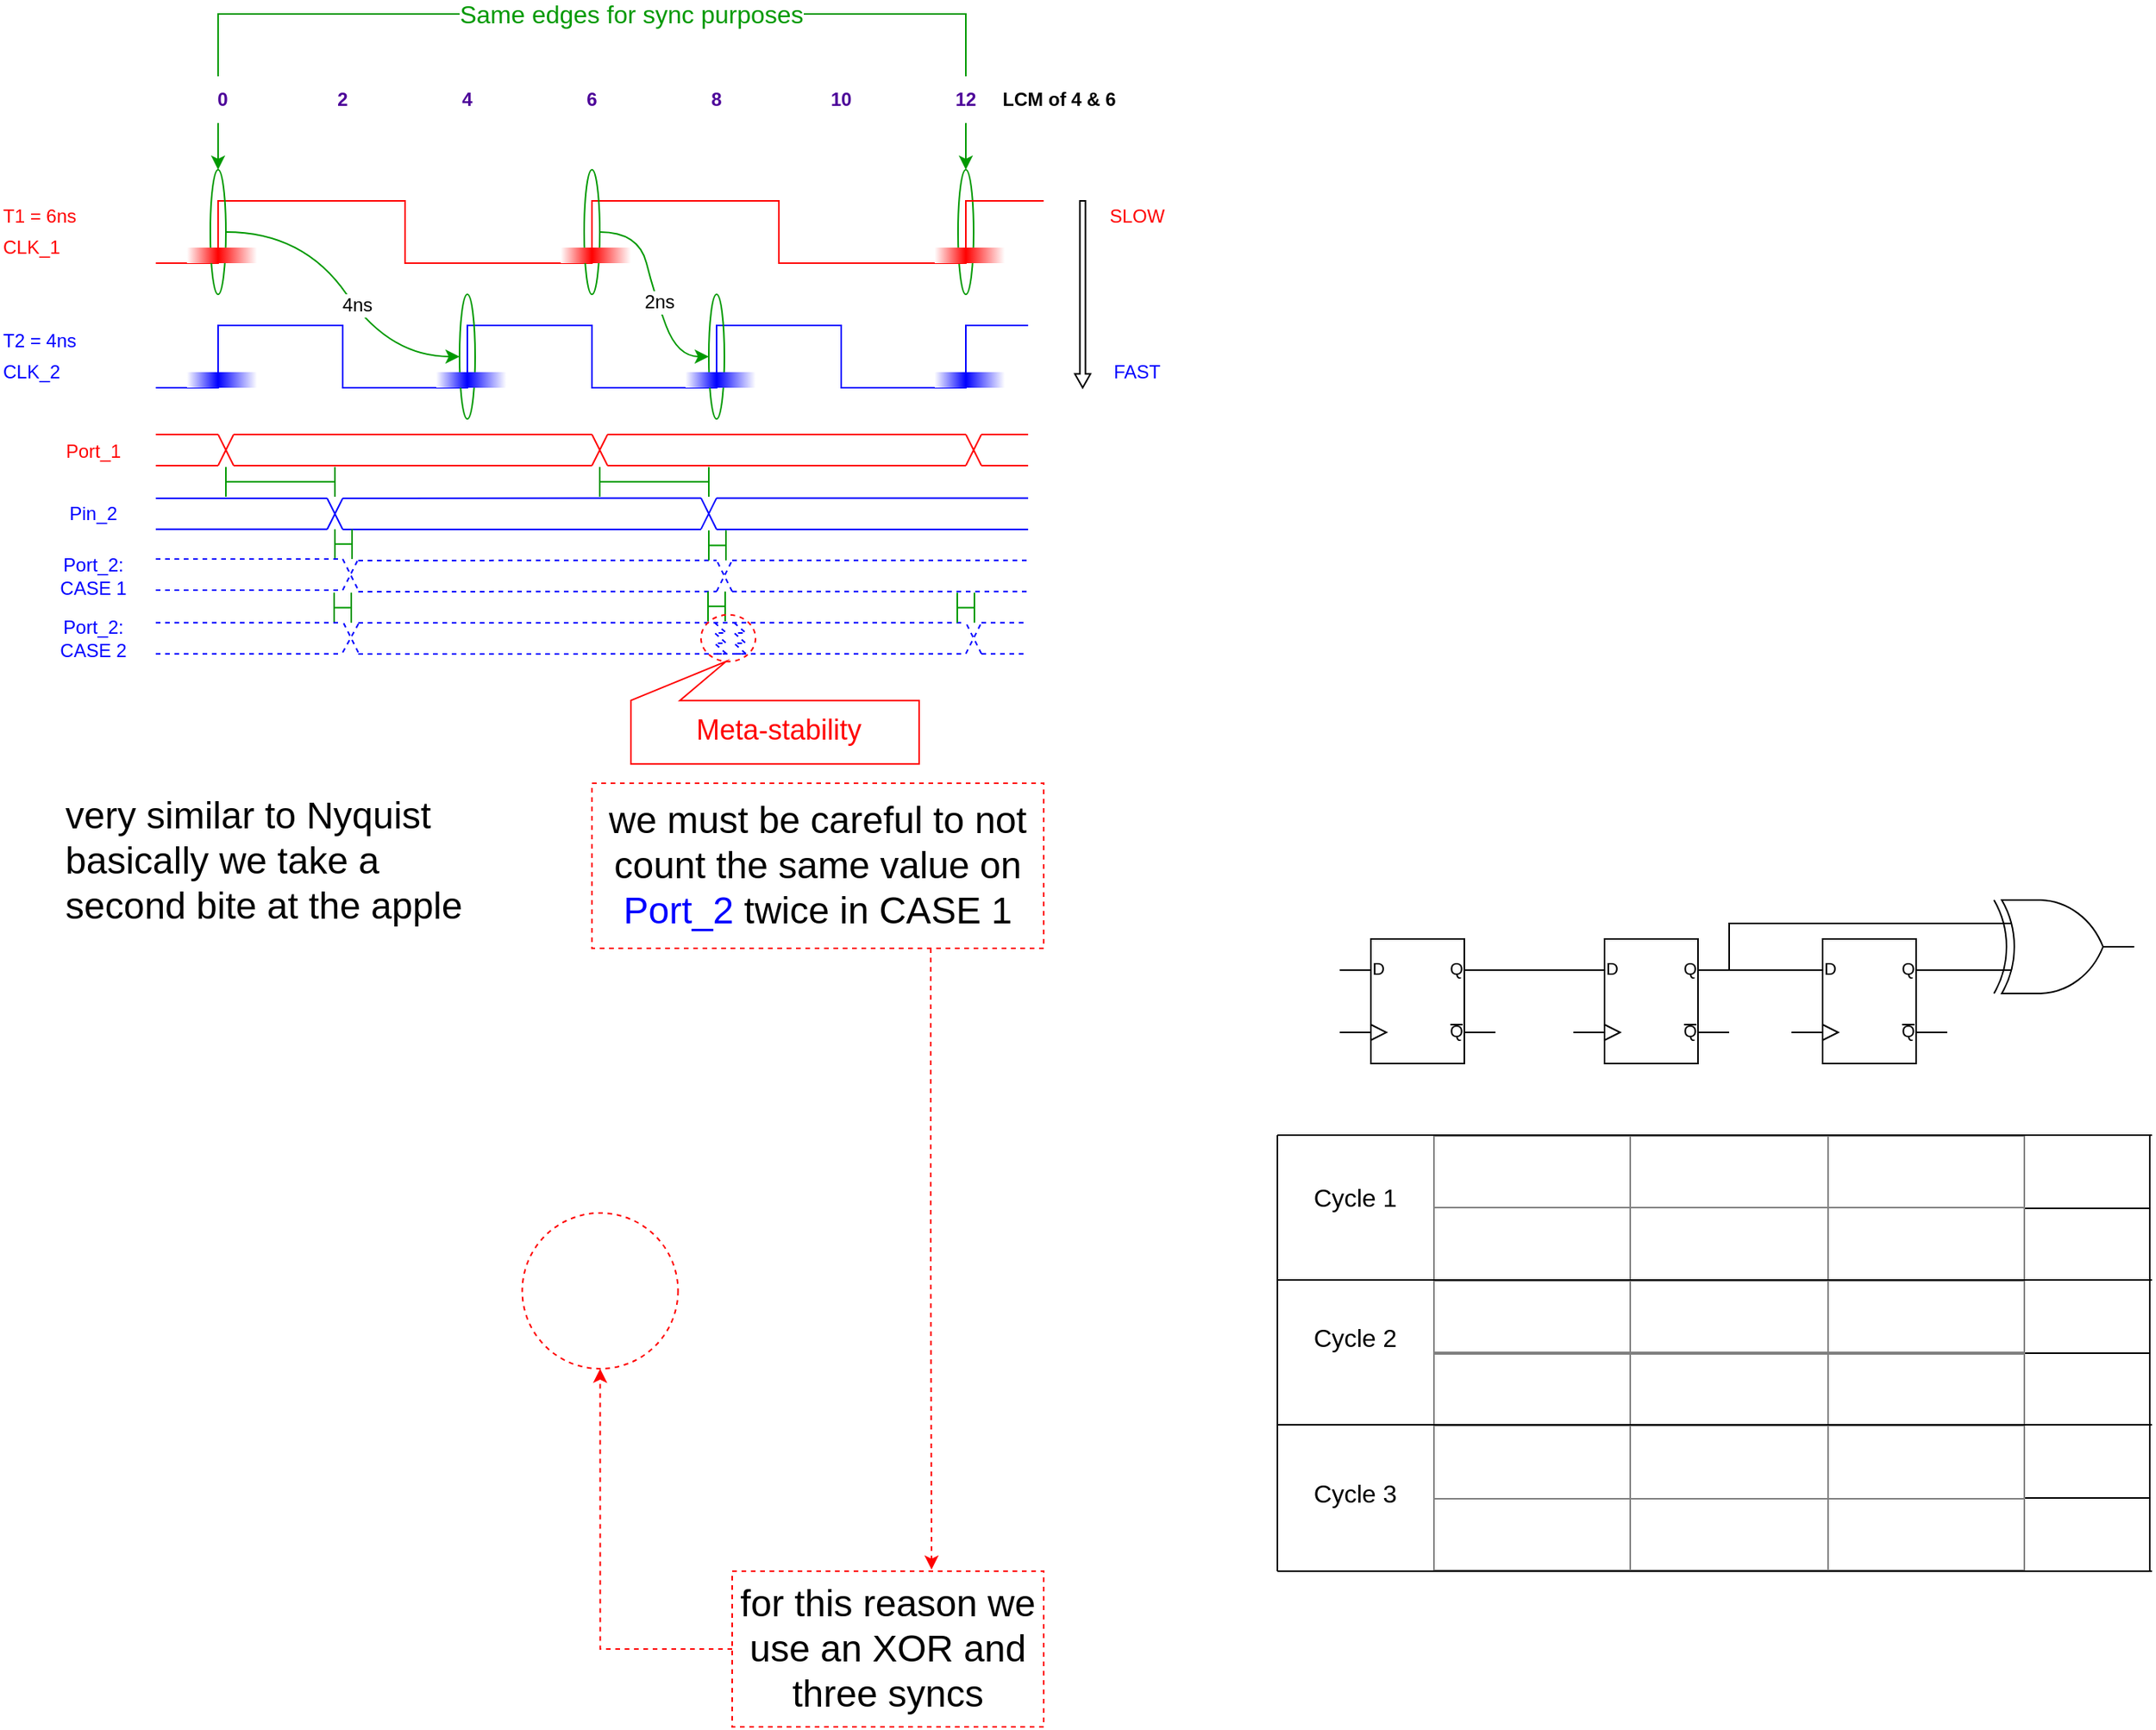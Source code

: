 <mxfile version="12.4.3" type="device" pages="1"><diagram id="wzlhL6idwn0cFAMpArHb" name="Page-1"><mxGraphModel dx="1422" dy="805" grid="1" gridSize="10" guides="1" tooltips="1" connect="1" arrows="1" fold="1" page="1" pageScale="1" pageWidth="827" pageHeight="1169" math="0" shadow="0"><root><mxCell id="0"/><mxCell id="1" parent="0"/><mxCell id="8TgRlF7EXBW_JiAXVgrP-177" value="" style="endArrow=classic;startArrow=classic;html=1;strokeColor=#009900;fontSize=30;fontColor=#000000;rounded=0;exitX=0.5;exitY=0;exitDx=0;exitDy=0;entryX=0.5;entryY=0;entryDx=0;entryDy=0;" parent="1" source="8TgRlF7EXBW_JiAXVgrP-41" target="8TgRlF7EXBW_JiAXVgrP-152" edge="1"><mxGeometry width="50" height="50" relative="1" as="geometry"><mxPoint x="160" y="100" as="sourcePoint"/><mxPoint x="400" y="100" as="targetPoint"/><Array as="points"><mxPoint x="160" y="40"/><mxPoint x="640" y="40"/></Array></mxGeometry></mxCell><mxCell id="x2ySBTDfcRYyYDoX3m1m-8" value="Same edges for sync purposes" style="text;html=1;align=center;verticalAlign=middle;resizable=0;points=[];;labelBackgroundColor=#ffffff;fontSize=16;fontColor=#009900;" vertex="1" connectable="0" parent="8TgRlF7EXBW_JiAXVgrP-177"><mxGeometry x="0.074" relative="1" as="geometry"><mxPoint as="offset"/></mxGeometry></mxCell><mxCell id="8TgRlF7EXBW_JiAXVgrP-152" value="" style="ellipse;whiteSpace=wrap;html=1;rounded=0;glass=0;strokeColor=#009900;strokeWidth=1;fillColor=none;fontColor=#000000;" parent="1" vertex="1"><mxGeometry x="635" y="140" width="10" height="80" as="geometry"/></mxCell><mxCell id="8TgRlF7EXBW_JiAXVgrP-21" value="0" style="text;html=1;strokeColor=none;fillColor=#ffffff;align=center;verticalAlign=middle;whiteSpace=wrap;rounded=0;fontColor=#4C0099;fontStyle=1" parent="1" vertex="1"><mxGeometry x="147.5" y="80" width="30" height="30" as="geometry"/></mxCell><mxCell id="8TgRlF7EXBW_JiAXVgrP-23" value="2" style="text;html=1;strokeColor=none;fillColor=#ffffff;align=center;verticalAlign=middle;whiteSpace=wrap;rounded=0;fontColor=#4C0099;fontStyle=1" parent="1" vertex="1"><mxGeometry x="225" y="80" width="30" height="30" as="geometry"/></mxCell><mxCell id="8TgRlF7EXBW_JiAXVgrP-24" value="4" style="text;html=1;strokeColor=none;fillColor=#ffffff;align=center;verticalAlign=middle;whiteSpace=wrap;rounded=0;fontColor=#4C0099;fontStyle=1" parent="1" vertex="1"><mxGeometry x="305" y="80" width="30" height="30" as="geometry"/></mxCell><mxCell id="8TgRlF7EXBW_JiAXVgrP-26" value="12" style="text;html=1;strokeColor=none;fillColor=#ffffff;align=center;verticalAlign=middle;whiteSpace=wrap;rounded=0;fontColor=#4C0099;fontStyle=1" parent="1" vertex="1"><mxGeometry x="625" y="80" width="30" height="30" as="geometry"/></mxCell><mxCell id="8TgRlF7EXBW_JiAXVgrP-27" value="6" style="text;html=1;strokeColor=none;fillColor=#ffffff;align=center;verticalAlign=middle;whiteSpace=wrap;rounded=0;fontColor=#4C0099;fontStyle=1" parent="1" vertex="1"><mxGeometry x="385" y="80" width="30" height="30" as="geometry"/></mxCell><mxCell id="8TgRlF7EXBW_JiAXVgrP-28" value="8" style="text;html=1;strokeColor=none;fillColor=#ffffff;align=center;verticalAlign=middle;whiteSpace=wrap;rounded=0;fontColor=#4C0099;fontStyle=1" parent="1" vertex="1"><mxGeometry x="465" y="80" width="30" height="30" as="geometry"/></mxCell><mxCell id="8TgRlF7EXBW_JiAXVgrP-29" value="10" style="text;html=1;strokeColor=none;fillColor=#ffffff;align=center;verticalAlign=middle;whiteSpace=wrap;rounded=0;fontColor=#4C0099;fontStyle=1" parent="1" vertex="1"><mxGeometry x="545" y="80" width="30" height="30" as="geometry"/></mxCell><mxCell id="8TgRlF7EXBW_JiAXVgrP-30" value="" style="shape=singleArrow;direction=south;whiteSpace=wrap;html=1;arrowWidth=0.357;arrowSize=0.074;" parent="1" vertex="1"><mxGeometry x="710" y="160" width="10" height="120" as="geometry"/></mxCell><mxCell id="8TgRlF7EXBW_JiAXVgrP-31" value="SLOW" style="text;html=1;strokeColor=none;fillColor=none;align=center;verticalAlign=middle;whiteSpace=wrap;rounded=0;fontColor=#FF0000;" parent="1" vertex="1"><mxGeometry x="730" y="160" width="40" height="20" as="geometry"/></mxCell><mxCell id="8TgRlF7EXBW_JiAXVgrP-32" value="FAST" style="text;html=1;strokeColor=none;fillColor=none;align=center;verticalAlign=middle;whiteSpace=wrap;rounded=0;fontColor=#0000FF;" parent="1" vertex="1"><mxGeometry x="730" y="260" width="40" height="20" as="geometry"/></mxCell><mxCell id="8TgRlF7EXBW_JiAXVgrP-16" value="" style="pointerEvents=1;verticalLabelPosition=bottom;shadow=0;dashed=0;align=center;html=1;verticalAlign=top;shape=mxgraph.electrical.waveforms.step_1;strokeColor=#FF0000;" parent="1" vertex="1"><mxGeometry x="590" y="160" width="100" height="40" as="geometry"/></mxCell><mxCell id="8TgRlF7EXBW_JiAXVgrP-11" value="" style="pointerEvents=1;verticalLabelPosition=bottom;shadow=0;dashed=0;align=center;html=1;verticalAlign=top;shape=mxgraph.electrical.waveforms.step_2;strokeColor=#FF0000;" parent="1" vertex="1"><mxGeometry x="220" y="160" width="120" height="40" as="geometry"/></mxCell><mxCell id="8TgRlF7EXBW_JiAXVgrP-17" value="" style="pointerEvents=1;verticalLabelPosition=bottom;shadow=0;dashed=0;align=center;html=1;verticalAlign=top;shape=mxgraph.electrical.waveforms.step_1;strokeColor=#FF0000;" parent="1" vertex="1"><mxGeometry x="120" y="160" width="80" height="40" as="geometry"/></mxCell><mxCell id="8TgRlF7EXBW_JiAXVgrP-18" value="" style="endArrow=none;html=1;strokeWidth=1;strokeColor=#FF0000;" parent="1" edge="1"><mxGeometry width="100" relative="1" as="geometry"><mxPoint x="200" y="160" as="sourcePoint"/><mxPoint x="220" y="160" as="targetPoint"/></mxGeometry></mxCell><mxCell id="8TgRlF7EXBW_JiAXVgrP-14" value="" style="pointerEvents=1;verticalLabelPosition=bottom;shadow=0;dashed=0;align=center;html=1;verticalAlign=top;shape=mxgraph.electrical.waveforms.step_1;strokeColor=#FF0000;" parent="1" vertex="1"><mxGeometry x="340" y="160" width="120" height="40" as="geometry"/></mxCell><mxCell id="8TgRlF7EXBW_JiAXVgrP-15" value="" style="pointerEvents=1;verticalLabelPosition=bottom;shadow=0;dashed=0;align=center;html=1;verticalAlign=top;shape=mxgraph.electrical.waveforms.step_2;strokeColor=#FF0000;" parent="1" vertex="1"><mxGeometry x="460" y="160" width="120" height="40" as="geometry"/></mxCell><mxCell id="8TgRlF7EXBW_JiAXVgrP-20" value="" style="endArrow=none;html=1;strokeWidth=1;strokeColor=#FF0000;" parent="1" edge="1"><mxGeometry width="100" relative="1" as="geometry"><mxPoint x="580" y="200" as="sourcePoint"/><mxPoint x="600" y="200" as="targetPoint"/></mxGeometry></mxCell><mxCell id="8TgRlF7EXBW_JiAXVgrP-2" value="" style="pointerEvents=1;verticalLabelPosition=bottom;shadow=0;dashed=0;align=center;html=1;verticalAlign=top;shape=mxgraph.electrical.waveforms.step_1;strokeColor=#0000FF;" parent="1" vertex="1"><mxGeometry x="120" y="240" width="80" height="40" as="geometry"/></mxCell><mxCell id="8TgRlF7EXBW_JiAXVgrP-3" value="" style="pointerEvents=1;verticalLabelPosition=bottom;shadow=0;dashed=0;align=center;html=1;verticalAlign=top;shape=mxgraph.electrical.waveforms.step_2;strokeColor=#0000FF;" parent="1" vertex="1"><mxGeometry x="200" y="240" width="80" height="40" as="geometry"/></mxCell><mxCell id="8TgRlF7EXBW_JiAXVgrP-4" value="" style="pointerEvents=1;verticalLabelPosition=bottom;shadow=0;dashed=0;align=center;html=1;verticalAlign=top;shape=mxgraph.electrical.waveforms.step_1;strokeColor=#0000FF;" parent="1" vertex="1"><mxGeometry x="280" y="240" width="80" height="40" as="geometry"/></mxCell><mxCell id="8TgRlF7EXBW_JiAXVgrP-5" value="" style="pointerEvents=1;verticalLabelPosition=bottom;shadow=0;dashed=0;align=center;html=1;verticalAlign=top;shape=mxgraph.electrical.waveforms.step_2;strokeColor=#0000FF;" parent="1" vertex="1"><mxGeometry x="360" y="240" width="80" height="40" as="geometry"/></mxCell><mxCell id="8TgRlF7EXBW_JiAXVgrP-6" value="" style="pointerEvents=1;verticalLabelPosition=bottom;shadow=0;dashed=0;align=center;html=1;verticalAlign=top;shape=mxgraph.electrical.waveforms.step_1;strokeColor=#0000FF;" parent="1" vertex="1"><mxGeometry x="440" y="240" width="80" height="40" as="geometry"/></mxCell><mxCell id="8TgRlF7EXBW_JiAXVgrP-7" value="" style="pointerEvents=1;verticalLabelPosition=bottom;shadow=0;dashed=0;align=center;html=1;verticalAlign=top;shape=mxgraph.electrical.waveforms.step_2;strokeColor=#0000FF;" parent="1" vertex="1"><mxGeometry x="520" y="240" width="80" height="40" as="geometry"/></mxCell><mxCell id="8TgRlF7EXBW_JiAXVgrP-8" value="" style="pointerEvents=1;verticalLabelPosition=bottom;shadow=0;dashed=0;align=center;html=1;verticalAlign=top;shape=mxgraph.electrical.waveforms.step_1;strokeColor=#0000FF;" parent="1" vertex="1"><mxGeometry x="600" y="240" width="80" height="40" as="geometry"/></mxCell><mxCell id="8TgRlF7EXBW_JiAXVgrP-38" value="LCM of 4 &amp;amp; 6" style="text;html=1;strokeColor=none;fillColor=#ffffff;align=center;verticalAlign=middle;whiteSpace=wrap;rounded=0;glass=0;fontColor=#000000;fontStyle=1" parent="1" vertex="1"><mxGeometry x="655" y="85" width="90" height="20" as="geometry"/></mxCell><mxCell id="8TgRlF7EXBW_JiAXVgrP-39" value="T1 = 6ns" style="text;html=1;strokeColor=none;fillColor=none;align=left;verticalAlign=middle;whiteSpace=wrap;rounded=0;glass=0;fontColor=#FF0000;" parent="1" vertex="1"><mxGeometry x="20" y="160" width="70" height="20" as="geometry"/></mxCell><mxCell id="8TgRlF7EXBW_JiAXVgrP-40" value="T2 = 4ns" style="text;html=1;strokeColor=none;fillColor=none;align=left;verticalAlign=middle;whiteSpace=wrap;rounded=0;glass=0;fontColor=#0000FF;" parent="1" vertex="1"><mxGeometry x="20" y="240" width="70" height="20" as="geometry"/></mxCell><mxCell id="8TgRlF7EXBW_JiAXVgrP-41" value="" style="ellipse;whiteSpace=wrap;html=1;rounded=0;glass=0;strokeColor=#009900;strokeWidth=1;fillColor=none;fontColor=#000000;" parent="1" vertex="1"><mxGeometry x="155" y="140" width="10" height="80" as="geometry"/></mxCell><mxCell id="8TgRlF7EXBW_JiAXVgrP-42" value="" style="ellipse;whiteSpace=wrap;html=1;rounded=0;glass=0;strokeColor=#009900;strokeWidth=1;fillColor=none;fontColor=#000000;" parent="1" vertex="1"><mxGeometry x="315" y="220" width="10" height="80" as="geometry"/></mxCell><mxCell id="8TgRlF7EXBW_JiAXVgrP-43" value="" style="ellipse;whiteSpace=wrap;html=1;rounded=0;glass=0;strokeColor=#009900;strokeWidth=1;fillColor=none;fontColor=#000000;" parent="1" vertex="1"><mxGeometry x="395" y="140" width="10" height="80" as="geometry"/></mxCell><mxCell id="8TgRlF7EXBW_JiAXVgrP-44" value="" style="ellipse;whiteSpace=wrap;html=1;rounded=0;glass=0;strokeColor=#009900;strokeWidth=1;fillColor=none;fontColor=#000000;" parent="1" vertex="1"><mxGeometry x="475" y="220" width="10" height="80" as="geometry"/></mxCell><mxCell id="8TgRlF7EXBW_JiAXVgrP-46" value="" style="curved=1;endArrow=classic;html=1;strokeColor=#009900;fontColor=#000000;entryX=0;entryY=0.5;entryDx=0;entryDy=0;" parent="1" target="8TgRlF7EXBW_JiAXVgrP-42" edge="1"><mxGeometry width="50" height="50" relative="1" as="geometry"><mxPoint x="165" y="180" as="sourcePoint"/><mxPoint x="255" y="230" as="targetPoint"/><Array as="points"><mxPoint x="215" y="180"/><mxPoint x="270" y="260"/></Array></mxGeometry></mxCell><mxCell id="8TgRlF7EXBW_JiAXVgrP-47" value="4ns" style="text;html=1;align=center;verticalAlign=middle;resizable=0;points=[];;labelBackgroundColor=#ffffff;fontColor=#000000;" parent="8TgRlF7EXBW_JiAXVgrP-46" vertex="1" connectable="0"><mxGeometry x="0.119" y="1" relative="1" as="geometry"><mxPoint as="offset"/></mxGeometry></mxCell><mxCell id="8TgRlF7EXBW_JiAXVgrP-49" value="" style="curved=1;endArrow=classic;html=1;strokeColor=#009900;fontColor=#000000;entryX=0;entryY=0.5;entryDx=0;entryDy=0;" parent="1" target="8TgRlF7EXBW_JiAXVgrP-44" edge="1"><mxGeometry width="50" height="50" relative="1" as="geometry"><mxPoint x="405" y="180" as="sourcePoint"/><mxPoint x="555" y="260.0" as="targetPoint"/><Array as="points"><mxPoint x="430" y="180"/><mxPoint x="440" y="220"/><mxPoint x="455" y="260"/></Array></mxGeometry></mxCell><mxCell id="8TgRlF7EXBW_JiAXVgrP-50" value="2ns" style="text;html=1;align=center;verticalAlign=middle;resizable=0;points=[];;labelBackgroundColor=#ffffff;fontColor=#000000;" parent="8TgRlF7EXBW_JiAXVgrP-49" vertex="1" connectable="0"><mxGeometry x="0.119" y="1" relative="1" as="geometry"><mxPoint as="offset"/></mxGeometry></mxCell><mxCell id="8TgRlF7EXBW_JiAXVgrP-53" value="" style="group" parent="1" vertex="1" connectable="0"><mxGeometry x="140" y="190" width="45" height="10" as="geometry"/></mxCell><mxCell id="8TgRlF7EXBW_JiAXVgrP-51" value="" style="rounded=0;whiteSpace=wrap;html=1;glass=0;strokeColor=none;strokeWidth=1;fillColor=#ffffff;fontColor=#000000;gradientColor=#FF0000;gradientDirection=east;" parent="8TgRlF7EXBW_JiAXVgrP-53" vertex="1"><mxGeometry width="20" height="10" as="geometry"/></mxCell><mxCell id="8TgRlF7EXBW_JiAXVgrP-52" value="" style="rounded=0;whiteSpace=wrap;html=1;glass=0;strokeColor=none;strokeWidth=1;fillColor=#ffffff;fontColor=#000000;gradientColor=#FF0000;gradientDirection=west;" parent="8TgRlF7EXBW_JiAXVgrP-53" vertex="1"><mxGeometry x="20" width="25" height="10" as="geometry"/></mxCell><mxCell id="8TgRlF7EXBW_JiAXVgrP-54" value="" style="group" parent="1" vertex="1" connectable="0"><mxGeometry x="380" y="190" width="45" height="10" as="geometry"/></mxCell><mxCell id="8TgRlF7EXBW_JiAXVgrP-55" value="" style="rounded=0;whiteSpace=wrap;html=1;glass=0;strokeColor=none;strokeWidth=1;fillColor=#ffffff;fontColor=#000000;gradientColor=#FF0000;gradientDirection=east;" parent="8TgRlF7EXBW_JiAXVgrP-54" vertex="1"><mxGeometry width="20" height="10" as="geometry"/></mxCell><mxCell id="8TgRlF7EXBW_JiAXVgrP-56" value="" style="rounded=0;whiteSpace=wrap;html=1;glass=0;strokeColor=none;strokeWidth=1;fillColor=#ffffff;fontColor=#000000;gradientColor=#FF0000;gradientDirection=west;" parent="8TgRlF7EXBW_JiAXVgrP-54" vertex="1"><mxGeometry x="20" width="25" height="10" as="geometry"/></mxCell><mxCell id="8TgRlF7EXBW_JiAXVgrP-62" value="" style="group" parent="1" vertex="1" connectable="0"><mxGeometry x="620" y="190" width="45" height="10" as="geometry"/></mxCell><mxCell id="8TgRlF7EXBW_JiAXVgrP-63" value="" style="rounded=0;whiteSpace=wrap;html=1;glass=0;strokeColor=none;strokeWidth=1;fillColor=#ffffff;fontColor=#000000;gradientColor=#FF0000;gradientDirection=east;" parent="8TgRlF7EXBW_JiAXVgrP-62" vertex="1"><mxGeometry width="20" height="10" as="geometry"/></mxCell><mxCell id="8TgRlF7EXBW_JiAXVgrP-64" value="" style="rounded=0;whiteSpace=wrap;html=1;glass=0;strokeColor=none;strokeWidth=1;fillColor=#ffffff;fontColor=#000000;gradientColor=#FF0000;gradientDirection=west;" parent="8TgRlF7EXBW_JiAXVgrP-62" vertex="1"><mxGeometry x="20" width="25" height="10" as="geometry"/></mxCell><mxCell id="8TgRlF7EXBW_JiAXVgrP-65" value="" style="group" parent="1" vertex="1" connectable="0"><mxGeometry x="140" y="270" width="45" height="10" as="geometry"/></mxCell><mxCell id="8TgRlF7EXBW_JiAXVgrP-66" value="" style="rounded=0;whiteSpace=wrap;html=1;glass=0;strokeColor=none;strokeWidth=1;fillColor=#ffffff;fontColor=#000000;gradientColor=#0000FF;gradientDirection=east;" parent="8TgRlF7EXBW_JiAXVgrP-65" vertex="1"><mxGeometry width="20" height="10" as="geometry"/></mxCell><mxCell id="8TgRlF7EXBW_JiAXVgrP-67" value="" style="rounded=0;whiteSpace=wrap;html=1;glass=0;strokeColor=none;strokeWidth=1;fillColor=#ffffff;fontColor=#000000;gradientColor=#0000FF;gradientDirection=west;" parent="8TgRlF7EXBW_JiAXVgrP-65" vertex="1"><mxGeometry x="20" width="25" height="10" as="geometry"/></mxCell><mxCell id="8TgRlF7EXBW_JiAXVgrP-68" value="" style="group" parent="1" vertex="1" connectable="0"><mxGeometry x="300" y="270" width="45" height="10" as="geometry"/></mxCell><mxCell id="8TgRlF7EXBW_JiAXVgrP-69" value="" style="rounded=0;whiteSpace=wrap;html=1;glass=0;strokeColor=none;strokeWidth=1;fillColor=#ffffff;fontColor=#000000;gradientColor=#0000FF;gradientDirection=east;" parent="8TgRlF7EXBW_JiAXVgrP-68" vertex="1"><mxGeometry width="20" height="10" as="geometry"/></mxCell><mxCell id="8TgRlF7EXBW_JiAXVgrP-70" value="" style="rounded=0;whiteSpace=wrap;html=1;glass=0;strokeColor=none;strokeWidth=1;fillColor=#ffffff;fontColor=#000000;gradientColor=#0000FF;gradientDirection=west;" parent="8TgRlF7EXBW_JiAXVgrP-68" vertex="1"><mxGeometry x="20" width="25" height="10" as="geometry"/></mxCell><mxCell id="8TgRlF7EXBW_JiAXVgrP-71" value="" style="group" parent="1" vertex="1" connectable="0"><mxGeometry x="460" y="270" width="45" height="10" as="geometry"/></mxCell><mxCell id="8TgRlF7EXBW_JiAXVgrP-72" value="" style="rounded=0;whiteSpace=wrap;html=1;glass=0;strokeColor=none;strokeWidth=1;fillColor=#ffffff;fontColor=#000000;gradientColor=#0000FF;gradientDirection=east;" parent="8TgRlF7EXBW_JiAXVgrP-71" vertex="1"><mxGeometry width="20" height="10" as="geometry"/></mxCell><mxCell id="8TgRlF7EXBW_JiAXVgrP-73" value="" style="rounded=0;whiteSpace=wrap;html=1;glass=0;strokeColor=none;strokeWidth=1;fillColor=#ffffff;fontColor=#000000;gradientColor=#0000FF;gradientDirection=west;" parent="8TgRlF7EXBW_JiAXVgrP-71" vertex="1"><mxGeometry x="20" width="25" height="10" as="geometry"/></mxCell><mxCell id="8TgRlF7EXBW_JiAXVgrP-74" value="" style="group" parent="1" vertex="1" connectable="0"><mxGeometry x="620" y="270" width="45" height="10" as="geometry"/></mxCell><mxCell id="8TgRlF7EXBW_JiAXVgrP-75" value="" style="rounded=0;whiteSpace=wrap;html=1;glass=0;strokeColor=none;strokeWidth=1;fillColor=#ffffff;fontColor=#000000;gradientColor=#0000FF;gradientDirection=east;" parent="8TgRlF7EXBW_JiAXVgrP-74" vertex="1"><mxGeometry width="20" height="10" as="geometry"/></mxCell><mxCell id="8TgRlF7EXBW_JiAXVgrP-76" value="" style="rounded=0;whiteSpace=wrap;html=1;glass=0;strokeColor=none;strokeWidth=1;fillColor=#ffffff;fontColor=#000000;gradientColor=#0000FF;gradientDirection=west;" parent="8TgRlF7EXBW_JiAXVgrP-74" vertex="1"><mxGeometry x="20" width="25" height="10" as="geometry"/></mxCell><mxCell id="8TgRlF7EXBW_JiAXVgrP-77" value="CLK_1" style="text;html=1;strokeColor=none;fillColor=none;align=left;verticalAlign=middle;whiteSpace=wrap;rounded=0;glass=0;fontColor=#FF0000;" parent="1" vertex="1"><mxGeometry x="20" y="180" width="70" height="20" as="geometry"/></mxCell><mxCell id="8TgRlF7EXBW_JiAXVgrP-78" value="CLK_2" style="text;html=1;strokeColor=none;fillColor=none;align=left;verticalAlign=middle;whiteSpace=wrap;rounded=0;glass=0;fontColor=#0000FF;" parent="1" vertex="1"><mxGeometry x="20" y="260" width="70" height="20" as="geometry"/></mxCell><mxCell id="8TgRlF7EXBW_JiAXVgrP-83" value="" style="endArrow=none;html=1;strokeColor=#FF0000;fontColor=#0000FF;" parent="1" edge="1"><mxGeometry width="50" height="50" relative="1" as="geometry"><mxPoint x="170" y="330" as="sourcePoint"/><mxPoint x="400" y="330" as="targetPoint"/></mxGeometry></mxCell><mxCell id="8TgRlF7EXBW_JiAXVgrP-85" value="" style="endArrow=none;html=1;strokeColor=#FF0000;fontColor=#0000FF;" parent="1" edge="1"><mxGeometry width="50" height="50" relative="1" as="geometry"><mxPoint x="410" y="310" as="sourcePoint"/><mxPoint x="640" y="310" as="targetPoint"/></mxGeometry></mxCell><mxCell id="8TgRlF7EXBW_JiAXVgrP-86" value="Port_1" style="text;html=1;strokeColor=none;fillColor=none;align=center;verticalAlign=middle;whiteSpace=wrap;rounded=0;glass=0;fontColor=#FF0000;" parent="1" vertex="1"><mxGeometry x="60" y="310.83" width="40" height="20" as="geometry"/></mxCell><mxCell id="8TgRlF7EXBW_JiAXVgrP-90" value="Pin_2" style="text;html=1;strokeColor=none;fillColor=none;align=center;verticalAlign=middle;whiteSpace=wrap;rounded=0;glass=0;fontColor=#0000FF;" parent="1" vertex="1"><mxGeometry x="60" y="350.83" width="40" height="20" as="geometry"/></mxCell><mxCell id="8TgRlF7EXBW_JiAXVgrP-91" value="" style="endArrow=none;html=1;strokeColor=#0000FF;fontColor=#0000FF;" parent="1" edge="1"><mxGeometry width="50" height="50" relative="1" as="geometry"><mxPoint x="240" y="371" as="sourcePoint"/><mxPoint x="470" y="371" as="targetPoint"/></mxGeometry></mxCell><mxCell id="8TgRlF7EXBW_JiAXVgrP-92" value="" style="endArrow=none;html=1;strokeColor=#0000FF;fontColor=#0000FF;" parent="1" edge="1"><mxGeometry width="50" height="50" relative="1" as="geometry"><mxPoint x="470" y="370.83" as="sourcePoint"/><mxPoint x="480" y="350.83" as="targetPoint"/></mxGeometry></mxCell><mxCell id="8TgRlF7EXBW_JiAXVgrP-94" value="" style="endArrow=none;html=1;strokeColor=#0000FF;fontColor=#0000FF;" parent="1" edge="1"><mxGeometry width="50" height="50" relative="1" as="geometry"><mxPoint x="480" y="350.83" as="sourcePoint"/><mxPoint x="680" y="350.83" as="targetPoint"/></mxGeometry></mxCell><mxCell id="8TgRlF7EXBW_JiAXVgrP-95" value="Port_2: CASE 1" style="text;html=1;strokeColor=none;fillColor=none;align=center;verticalAlign=middle;whiteSpace=wrap;rounded=0;glass=0;fontColor=#0000FF;" parent="1" vertex="1"><mxGeometry x="50" y="390.83" width="60" height="20" as="geometry"/></mxCell><mxCell id="8TgRlF7EXBW_JiAXVgrP-96" value="" style="endArrow=none;dashed=1;html=1;strokeColor=#0000FF;fontColor=#0000FF;" parent="1" edge="1"><mxGeometry width="50" height="50" relative="1" as="geometry"><mxPoint x="250" y="411" as="sourcePoint"/><mxPoint x="480" y="410.83" as="targetPoint"/></mxGeometry></mxCell><mxCell id="8TgRlF7EXBW_JiAXVgrP-97" value="" style="endArrow=none;dashed=1;html=1;strokeColor=#0000FF;fontColor=#0000FF;" parent="1" edge="1"><mxGeometry width="50" height="50" relative="1" as="geometry"><mxPoint x="480" y="410.83" as="sourcePoint"/><mxPoint x="490" y="390.83" as="targetPoint"/></mxGeometry></mxCell><mxCell id="8TgRlF7EXBW_JiAXVgrP-98" value="" style="endArrow=none;dashed=1;html=1;strokeColor=#0000FF;fontColor=#0000FF;" parent="1" edge="1"><mxGeometry width="50" height="50" relative="1" as="geometry"><mxPoint x="490" y="390.83" as="sourcePoint"/><mxPoint x="680" y="390.83" as="targetPoint"/></mxGeometry></mxCell><mxCell id="8TgRlF7EXBW_JiAXVgrP-99" value="Port_2: CASE 2" style="text;html=1;strokeColor=none;fillColor=none;align=center;verticalAlign=middle;whiteSpace=wrap;rounded=0;glass=0;fontColor=#0000FF;" parent="1" vertex="1"><mxGeometry x="50" y="430.83" width="60" height="20" as="geometry"/></mxCell><mxCell id="8TgRlF7EXBW_JiAXVgrP-102" value="" style="endArrow=none;dashed=1;html=1;strokeColor=#0000FF;fontColor=#0000FF;" parent="1" edge="1"><mxGeometry width="50" height="50" relative="1" as="geometry"><mxPoint x="250" y="451" as="sourcePoint"/><mxPoint x="640" y="450.83" as="targetPoint"/></mxGeometry></mxCell><mxCell id="8TgRlF7EXBW_JiAXVgrP-105" value="" style="endArrow=none;dashed=1;html=1;strokeColor=#0000FF;fontColor=#0000FF;" parent="1" edge="1"><mxGeometry width="50" height="50" relative="1" as="geometry"><mxPoint x="640" y="450.83" as="sourcePoint"/><mxPoint x="650" y="430.83" as="targetPoint"/></mxGeometry></mxCell><mxCell id="8TgRlF7EXBW_JiAXVgrP-106" value="" style="endArrow=none;dashed=1;html=1;strokeColor=#0000FF;fontColor=#0000FF;" parent="1" edge="1"><mxGeometry width="50" height="50" relative="1" as="geometry"><mxPoint x="650" y="430.83" as="sourcePoint"/><mxPoint x="680" y="430.83" as="targetPoint"/></mxGeometry></mxCell><mxCell id="8TgRlF7EXBW_JiAXVgrP-107" value="" style="endArrow=none;html=1;strokeColor=#FF0000;fontColor=#0000FF;" parent="1" edge="1"><mxGeometry width="50" height="50" relative="1" as="geometry"><mxPoint x="400" y="310" as="sourcePoint"/><mxPoint x="170" y="310" as="targetPoint"/></mxGeometry></mxCell><mxCell id="8TgRlF7EXBW_JiAXVgrP-109" value="" style="endArrow=none;html=1;strokeColor=#FF0000;fontColor=#0000FF;" parent="1" edge="1"><mxGeometry width="50" height="50" relative="1" as="geometry"><mxPoint x="640" y="330" as="sourcePoint"/><mxPoint x="410" y="330.0" as="targetPoint"/></mxGeometry></mxCell><mxCell id="8TgRlF7EXBW_JiAXVgrP-111" value="" style="endArrow=none;html=1;strokeColor=#0000FF;fontColor=#0000FF;" parent="1" edge="1"><mxGeometry width="50" height="50" relative="1" as="geometry"><mxPoint x="480" y="371" as="sourcePoint"/><mxPoint x="680" y="371" as="targetPoint"/></mxGeometry></mxCell><mxCell id="8TgRlF7EXBW_JiAXVgrP-112" value="" style="endArrow=none;html=1;strokeColor=#0000FF;fontColor=#0000FF;" parent="1" edge="1"><mxGeometry width="50" height="50" relative="1" as="geometry"><mxPoint x="480" y="371" as="sourcePoint"/><mxPoint x="470" y="350.83" as="targetPoint"/></mxGeometry></mxCell><mxCell id="8TgRlF7EXBW_JiAXVgrP-113" value="" style="endArrow=none;html=1;strokeColor=#0000FF;fontColor=#0000FF;" parent="1" edge="1"><mxGeometry width="50" height="50" relative="1" as="geometry"><mxPoint x="240" y="351" as="sourcePoint"/><mxPoint x="470" y="350.83" as="targetPoint"/></mxGeometry></mxCell><mxCell id="8TgRlF7EXBW_JiAXVgrP-114" value="" style="endArrow=none;dashed=1;html=1;strokeColor=#0000FF;fontColor=#0000FF;" parent="1" edge="1"><mxGeometry width="50" height="50" relative="1" as="geometry"><mxPoint x="490" y="410.83" as="sourcePoint"/><mxPoint x="680" y="410.83" as="targetPoint"/></mxGeometry></mxCell><mxCell id="8TgRlF7EXBW_JiAXVgrP-115" value="" style="endArrow=none;dashed=1;html=1;strokeColor=#0000FF;fontColor=#0000FF;" parent="1" edge="1"><mxGeometry width="50" height="50" relative="1" as="geometry"><mxPoint x="490" y="410.83" as="sourcePoint"/><mxPoint x="480" y="390.83" as="targetPoint"/></mxGeometry></mxCell><mxCell id="8TgRlF7EXBW_JiAXVgrP-116" value="" style="endArrow=none;dashed=1;html=1;strokeColor=#0000FF;fontColor=#0000FF;" parent="1" edge="1"><mxGeometry width="50" height="50" relative="1" as="geometry"><mxPoint x="250" y="391" as="sourcePoint"/><mxPoint x="480" y="390.83" as="targetPoint"/></mxGeometry></mxCell><mxCell id="8TgRlF7EXBW_JiAXVgrP-128" value="" style="endArrow=none;dashed=1;html=1;strokeColor=#0000FF;fontColor=#0000FF;" parent="1" edge="1"><mxGeometry width="50" height="50" relative="1" as="geometry"><mxPoint x="250" y="431" as="sourcePoint"/><mxPoint x="640" y="430.83" as="targetPoint"/></mxGeometry></mxCell><mxCell id="8TgRlF7EXBW_JiAXVgrP-129" value="" style="endArrow=none;dashed=1;html=1;strokeColor=#0000FF;fontColor=#0000FF;" parent="1" edge="1"><mxGeometry width="50" height="50" relative="1" as="geometry"><mxPoint x="650" y="450.83" as="sourcePoint"/><mxPoint x="640" y="430.83" as="targetPoint"/></mxGeometry></mxCell><mxCell id="8TgRlF7EXBW_JiAXVgrP-130" value="" style="endArrow=none;dashed=1;html=1;strokeColor=#0000FF;fontColor=#0000FF;" parent="1" edge="1"><mxGeometry width="50" height="50" relative="1" as="geometry"><mxPoint x="650" y="450.83" as="sourcePoint"/><mxPoint x="680" y="450.83" as="targetPoint"/></mxGeometry></mxCell><mxCell id="8TgRlF7EXBW_JiAXVgrP-131" value="" style="pointerEvents=1;verticalLabelPosition=bottom;shadow=0;dashed=1;align=center;html=1;verticalAlign=top;shape=mxgraph.electrical.waveforms.sawtooth;rounded=0;glass=0;strokeColor=#0000FF;strokeWidth=1;fillColor=#ffffff;gradientColor=#0000FF;fontColor=#0000FF;rotation=90;" parent="1" vertex="1"><mxGeometry x="472.5" y="437.08" width="20" height="7.5" as="geometry"/></mxCell><mxCell id="8TgRlF7EXBW_JiAXVgrP-132" value="" style="pointerEvents=1;verticalLabelPosition=bottom;shadow=0;dashed=1;align=center;html=1;verticalAlign=top;shape=mxgraph.electrical.waveforms.sawtooth;rounded=0;glass=0;strokeColor=#0000FF;strokeWidth=1;fillColor=#ffffff;gradientColor=#0000FF;fontColor=#0000FF;rotation=90;" parent="1" vertex="1"><mxGeometry x="485" y="437.08" width="20" height="7.5" as="geometry"/></mxCell><mxCell id="8TgRlF7EXBW_JiAXVgrP-133" value="" style="endArrow=none;html=1;strokeColor=#FF0000;fontColor=#0000FF;" parent="1" edge="1"><mxGeometry width="50" height="50" relative="1" as="geometry"><mxPoint x="400" y="330" as="sourcePoint"/><mxPoint x="410" y="310" as="targetPoint"/></mxGeometry></mxCell><mxCell id="8TgRlF7EXBW_JiAXVgrP-134" value="" style="endArrow=none;html=1;strokeColor=#FF0000;fontColor=#0000FF;" parent="1" edge="1"><mxGeometry width="50" height="50" relative="1" as="geometry"><mxPoint x="410" y="330" as="sourcePoint"/><mxPoint x="400" y="310" as="targetPoint"/></mxGeometry></mxCell><mxCell id="8TgRlF7EXBW_JiAXVgrP-139" value="" style="endArrow=none;html=1;strokeColor=#FF0000;fontColor=#0000FF;" parent="1" edge="1"><mxGeometry width="50" height="50" relative="1" as="geometry"><mxPoint x="650" y="330" as="sourcePoint"/><mxPoint x="640" y="310" as="targetPoint"/></mxGeometry></mxCell><mxCell id="8TgRlF7EXBW_JiAXVgrP-140" value="" style="endArrow=none;html=1;strokeColor=#FF0000;fontColor=#0000FF;" parent="1" edge="1"><mxGeometry width="50" height="50" relative="1" as="geometry"><mxPoint x="640" y="330" as="sourcePoint"/><mxPoint x="650" y="310" as="targetPoint"/></mxGeometry></mxCell><mxCell id="8TgRlF7EXBW_JiAXVgrP-141" value="" style="endArrow=none;html=1;strokeColor=#FF0000;fontColor=#0000FF;" parent="1" edge="1"><mxGeometry width="50" height="50" relative="1" as="geometry"><mxPoint x="650" y="310" as="sourcePoint"/><mxPoint x="680" y="310" as="targetPoint"/></mxGeometry></mxCell><mxCell id="8TgRlF7EXBW_JiAXVgrP-142" value="" style="endArrow=none;html=1;strokeColor=#FF0000;fontColor=#0000FF;" parent="1" edge="1"><mxGeometry width="50" height="50" relative="1" as="geometry"><mxPoint x="650" y="330" as="sourcePoint"/><mxPoint x="680" y="330" as="targetPoint"/></mxGeometry></mxCell><mxCell id="8TgRlF7EXBW_JiAXVgrP-143" value="" style="shape=crossbar;whiteSpace=wrap;html=1;rounded=1;glass=0;strokeColor=#009900;strokeWidth=1;fillColor=none;gradientColor=#0000FF;fontColor=#0000FF;align=left;" parent="1" vertex="1"><mxGeometry x="405" y="330.83" width="70" height="19.17" as="geometry"/></mxCell><mxCell id="8TgRlF7EXBW_JiAXVgrP-146" value="" style="shape=crossbar;whiteSpace=wrap;html=1;rounded=1;glass=0;strokeColor=#009900;strokeWidth=1;fillColor=none;gradientColor=#0000FF;fontColor=#0000FF;align=left;" parent="1" vertex="1"><mxGeometry x="475" y="371.66" width="11" height="19.17" as="geometry"/></mxCell><mxCell id="8TgRlF7EXBW_JiAXVgrP-147" value="" style="shape=crossbar;whiteSpace=wrap;html=1;rounded=1;glass=0;strokeColor=#009900;strokeWidth=1;fillColor=none;gradientColor=#0000FF;fontColor=#0000FF;align=left;" parent="1" vertex="1"><mxGeometry x="474.5" y="410.83" width="11" height="19.17" as="geometry"/></mxCell><mxCell id="8TgRlF7EXBW_JiAXVgrP-153" value="" style="endArrow=none;html=1;strokeColor=#FF0000;fontColor=#0000FF;" parent="1" edge="1"><mxGeometry width="50" height="50" relative="1" as="geometry"><mxPoint x="160" y="330" as="sourcePoint"/><mxPoint x="170" y="310" as="targetPoint"/></mxGeometry></mxCell><mxCell id="8TgRlF7EXBW_JiAXVgrP-154" value="" style="endArrow=none;html=1;strokeColor=#FF0000;fontColor=#0000FF;" parent="1" edge="1"><mxGeometry width="50" height="50" relative="1" as="geometry"><mxPoint x="160" y="310" as="sourcePoint"/><mxPoint x="170" y="330" as="targetPoint"/></mxGeometry></mxCell><mxCell id="8TgRlF7EXBW_JiAXVgrP-155" value="" style="endArrow=none;html=1;strokeColor=#FF0000;fontColor=#0000FF;" parent="1" edge="1"><mxGeometry width="50" height="50" relative="1" as="geometry"><mxPoint x="120" y="310" as="sourcePoint"/><mxPoint x="160" y="310" as="targetPoint"/></mxGeometry></mxCell><mxCell id="8TgRlF7EXBW_JiAXVgrP-156" value="" style="endArrow=none;html=1;strokeColor=#FF0000;fontColor=#0000FF;" parent="1" edge="1"><mxGeometry width="50" height="50" relative="1" as="geometry"><mxPoint x="120" y="330" as="sourcePoint"/><mxPoint x="160" y="330" as="targetPoint"/></mxGeometry></mxCell><mxCell id="8TgRlF7EXBW_JiAXVgrP-157" value="" style="shape=crossbar;whiteSpace=wrap;html=1;rounded=1;glass=0;strokeColor=#009900;strokeWidth=1;fillColor=none;gradientColor=#0000FF;fontColor=#0000FF;align=left;" parent="1" vertex="1"><mxGeometry x="165" y="330.83" width="70" height="19.17" as="geometry"/></mxCell><mxCell id="8TgRlF7EXBW_JiAXVgrP-160" value="" style="endArrow=none;html=1;strokeColor=#0000FF;fontColor=#0000FF;" parent="1" edge="1"><mxGeometry width="50" height="50" relative="1" as="geometry"><mxPoint x="230" y="371" as="sourcePoint"/><mxPoint x="240" y="351" as="targetPoint"/></mxGeometry></mxCell><mxCell id="8TgRlF7EXBW_JiAXVgrP-161" value="" style="endArrow=none;html=1;strokeColor=#0000FF;fontColor=#0000FF;" parent="1" edge="1"><mxGeometry width="50" height="50" relative="1" as="geometry"><mxPoint x="230" y="351" as="sourcePoint"/><mxPoint x="240" y="371" as="targetPoint"/></mxGeometry></mxCell><mxCell id="8TgRlF7EXBW_JiAXVgrP-162" value="" style="endArrow=none;html=1;strokeColor=#0000FF;fontColor=#0000FF;" parent="1" edge="1"><mxGeometry width="50" height="50" relative="1" as="geometry"><mxPoint x="120" y="351" as="sourcePoint"/><mxPoint x="230" y="351" as="targetPoint"/></mxGeometry></mxCell><mxCell id="8TgRlF7EXBW_JiAXVgrP-163" value="" style="endArrow=none;html=1;strokeColor=#0000FF;fontColor=#0000FF;" parent="1" edge="1"><mxGeometry width="50" height="50" relative="1" as="geometry"><mxPoint x="120" y="370.83" as="sourcePoint"/><mxPoint x="230" y="370.83" as="targetPoint"/></mxGeometry></mxCell><mxCell id="8TgRlF7EXBW_JiAXVgrP-164" value="" style="shape=crossbar;whiteSpace=wrap;html=1;rounded=1;glass=0;strokeColor=#009900;strokeWidth=1;fillColor=none;gradientColor=#0000FF;fontColor=#0000FF;align=left;" parent="1" vertex="1"><mxGeometry x="235" y="370.83" width="11" height="19.17" as="geometry"/></mxCell><mxCell id="8TgRlF7EXBW_JiAXVgrP-165" value="" style="shape=crossbar;whiteSpace=wrap;html=1;rounded=1;glass=0;strokeColor=#009900;strokeWidth=1;fillColor=none;gradientColor=#0000FF;fontColor=#0000FF;align=left;" parent="1" vertex="1"><mxGeometry x="234.5" y="411.66" width="11" height="19.17" as="geometry"/></mxCell><mxCell id="8TgRlF7EXBW_JiAXVgrP-166" value="" style="endArrow=none;dashed=1;html=1;strokeColor=#0000FF;fontColor=#0000FF;" parent="1" edge="1"><mxGeometry width="50" height="50" relative="1" as="geometry"><mxPoint x="240" y="410" as="sourcePoint"/><mxPoint x="250" y="390" as="targetPoint"/></mxGeometry></mxCell><mxCell id="8TgRlF7EXBW_JiAXVgrP-167" value="" style="endArrow=none;dashed=1;html=1;strokeColor=#0000FF;fontColor=#0000FF;" parent="1" edge="1"><mxGeometry width="50" height="50" relative="1" as="geometry"><mxPoint x="240" y="390" as="sourcePoint"/><mxPoint x="250" y="410" as="targetPoint"/></mxGeometry></mxCell><mxCell id="8TgRlF7EXBW_JiAXVgrP-168" value="" style="endArrow=none;dashed=1;html=1;strokeColor=#0000FF;fontColor=#0000FF;" parent="1" edge="1"><mxGeometry width="50" height="50" relative="1" as="geometry"><mxPoint x="240" y="450" as="sourcePoint"/><mxPoint x="250.5" y="430.83" as="targetPoint"/></mxGeometry></mxCell><mxCell id="8TgRlF7EXBW_JiAXVgrP-169" value="" style="endArrow=none;dashed=1;html=1;strokeColor=#0000FF;fontColor=#0000FF;" parent="1" edge="1"><mxGeometry width="50" height="50" relative="1" as="geometry"><mxPoint x="250" y="450" as="sourcePoint"/><mxPoint x="240" y="430" as="targetPoint"/></mxGeometry></mxCell><mxCell id="8TgRlF7EXBW_JiAXVgrP-170" value="" style="endArrow=none;dashed=1;html=1;strokeColor=#0000FF;fontColor=#0000FF;" parent="1" edge="1"><mxGeometry width="50" height="50" relative="1" as="geometry"><mxPoint x="120" y="390" as="sourcePoint"/><mxPoint x="240" y="390" as="targetPoint"/></mxGeometry></mxCell><mxCell id="8TgRlF7EXBW_JiAXVgrP-171" value="" style="endArrow=none;dashed=1;html=1;strokeColor=#0000FF;fontColor=#0000FF;" parent="1" edge="1"><mxGeometry width="50" height="50" relative="1" as="geometry"><mxPoint x="120" y="410" as="sourcePoint"/><mxPoint x="240" y="410" as="targetPoint"/></mxGeometry></mxCell><mxCell id="8TgRlF7EXBW_JiAXVgrP-172" value="" style="endArrow=none;dashed=1;html=1;strokeColor=#0000FF;fontColor=#0000FF;" parent="1" edge="1"><mxGeometry width="50" height="50" relative="1" as="geometry"><mxPoint x="120" y="430.83" as="sourcePoint"/><mxPoint x="240" y="430.83" as="targetPoint"/></mxGeometry></mxCell><mxCell id="8TgRlF7EXBW_JiAXVgrP-173" value="" style="endArrow=none;dashed=1;html=1;strokeColor=#0000FF;fontColor=#0000FF;" parent="1" edge="1"><mxGeometry width="50" height="50" relative="1" as="geometry"><mxPoint x="120" y="450.83" as="sourcePoint"/><mxPoint x="240" y="450.83" as="targetPoint"/></mxGeometry></mxCell><mxCell id="8TgRlF7EXBW_JiAXVgrP-174" value="" style="shape=crossbar;whiteSpace=wrap;html=1;rounded=1;glass=0;strokeColor=#009900;strokeWidth=1;fillColor=none;gradientColor=#0000FF;fontColor=#0000FF;align=left;" parent="1" vertex="1"><mxGeometry x="634.5" y="411.66" width="11" height="19.17" as="geometry"/></mxCell><mxCell id="8TgRlF7EXBW_JiAXVgrP-176" value="very similar to Nyquist&lt;br style=&quot;font-size: 24px;&quot;&gt;basically we take a second bite at the apple" style="text;html=1;strokeColor=none;fillColor=#ffffff;align=left;verticalAlign=middle;whiteSpace=wrap;rounded=0;glass=0;fontColor=#000000;fontSize=24;" parent="1" vertex="1"><mxGeometry x="60" y="534" width="260" height="100" as="geometry"/></mxCell><mxCell id="8TgRlF7EXBW_JiAXVgrP-180" value="" style="ellipse;whiteSpace=wrap;html=1;rounded=0;glass=0;strokeColor=#FF0000;strokeWidth=1;fillColor=none;fontColor=#000000;dashed=1;" parent="1" vertex="1"><mxGeometry x="470" y="425.83" width="35" height="30" as="geometry"/></mxCell><mxCell id="8TgRlF7EXBW_JiAXVgrP-181" value="" style="shape=callout;whiteSpace=wrap;html=1;perimeter=calloutPerimeter;rounded=0;glass=0;strokeColor=#FF0000;strokeWidth=1;fillColor=#ffffff;gradientColor=none;fontSize=24;fontColor=#000000;align=left;rotation=-180;base=66;position2=0.67;size=25;position=0.83;" parent="1" vertex="1"><mxGeometry x="425" y="455.83" width="185" height="65.83" as="geometry"/></mxCell><mxCell id="8TgRlF7EXBW_JiAXVgrP-182" value="Meta-stability" style="text;html=1;strokeColor=none;fillColor=none;align=center;verticalAlign=middle;whiteSpace=wrap;rounded=0;glass=0;fontSize=18;fontColor=#FF0000;" parent="1" vertex="1"><mxGeometry x="435.25" y="490" width="169.5" height="20" as="geometry"/></mxCell><mxCell id="ZbHPqLP8fNB5cAraeEKA-5" style="edgeStyle=orthogonalEdgeStyle;rounded=0;orthogonalLoop=1;jettySize=auto;html=1;exitX=0.75;exitY=1;exitDx=0;exitDy=0;entryX=0.64;entryY=-0.01;entryDx=0;entryDy=0;entryPerimeter=0;fontSize=24;dashed=1;strokeColor=#FF0000;" parent="1" source="8TgRlF7EXBW_JiAXVgrP-185" target="ZbHPqLP8fNB5cAraeEKA-4" edge="1"><mxGeometry relative="1" as="geometry"/></mxCell><mxCell id="8TgRlF7EXBW_JiAXVgrP-185" value="we must be careful to not count the same value on &lt;font color=&quot;#0000ff&quot;&gt;Port_2&lt;/font&gt; twice in CASE 1" style="text;html=1;strokeColor=#FF0000;fillColor=#ffffff;align=center;verticalAlign=middle;whiteSpace=wrap;rounded=0;glass=0;fontColor=#000000;fontSize=24;dashed=1;" parent="1" vertex="1"><mxGeometry x="400" y="534" width="290" height="106" as="geometry"/></mxCell><mxCell id="ZbHPqLP8fNB5cAraeEKA-1" value="" style="shape=image;imageAspect=0;aspect=fixed;verticalLabelPosition=bottom;verticalAlign=top;image=https://www.techdesignforums.com/practice/files/2015/05/Fast-to-slow-CDC-diag-1.jpg;" parent="1" vertex="1"><mxGeometry x="62.5" y="700" width="520" height="311" as="geometry"/></mxCell><mxCell id="ZbHPqLP8fNB5cAraeEKA-2" value="" style="ellipse;whiteSpace=wrap;html=1;aspect=fixed;fillColor=none;dashed=1;strokeColor=#FF0000;" parent="1" vertex="1"><mxGeometry x="355.25" y="810" width="100" height="100" as="geometry"/></mxCell><mxCell id="ZbHPqLP8fNB5cAraeEKA-6" style="edgeStyle=orthogonalEdgeStyle;rounded=0;orthogonalLoop=1;jettySize=auto;html=1;exitX=0;exitY=0.5;exitDx=0;exitDy=0;entryX=0.5;entryY=1;entryDx=0;entryDy=0;fontSize=24;dashed=1;strokeColor=#FF0000;" parent="1" source="ZbHPqLP8fNB5cAraeEKA-4" target="ZbHPqLP8fNB5cAraeEKA-2" edge="1"><mxGeometry relative="1" as="geometry"/></mxCell><mxCell id="ZbHPqLP8fNB5cAraeEKA-4" value="for this reason we use an XOR and three syncs" style="text;html=1;strokeColor=#FF0000;fillColor=#ffffff;align=center;verticalAlign=middle;whiteSpace=wrap;rounded=0;dashed=1;fontSize=24;" parent="1" vertex="1"><mxGeometry x="490" y="1040" width="200" height="100" as="geometry"/></mxCell><mxCell id="x2ySBTDfcRYyYDoX3m1m-20" style="edgeStyle=orthogonalEdgeStyle;rounded=0;orthogonalLoop=1;jettySize=auto;html=1;exitX=1;exitY=0.25;exitDx=0;exitDy=0;exitPerimeter=0;entryX=0;entryY=0.25;entryDx=0;entryDy=0;entryPerimeter=0;strokeColor=#000000;fontSize=16;fontColor=#000000;endArrow=none;endFill=0;" edge="1" parent="1" source="x2ySBTDfcRYyYDoX3m1m-13" target="x2ySBTDfcRYyYDoX3m1m-14"><mxGeometry relative="1" as="geometry"/></mxCell><mxCell id="x2ySBTDfcRYyYDoX3m1m-13" value="" style="verticalLabelPosition=bottom;shadow=0;dashed=0;align=center;html=1;verticalAlign=top;shape=mxgraph.electrical.logic_gates.d_type_flip-flop;fontSize=16;fontColor=#009900;" vertex="1" parent="1"><mxGeometry x="880" y="634" width="100" height="80" as="geometry"/></mxCell><mxCell id="x2ySBTDfcRYyYDoX3m1m-21" style="edgeStyle=orthogonalEdgeStyle;rounded=0;orthogonalLoop=1;jettySize=auto;html=1;exitX=1;exitY=0.25;exitDx=0;exitDy=0;exitPerimeter=0;entryX=0;entryY=0.25;entryDx=0;entryDy=0;entryPerimeter=0;strokeColor=#000000;fontSize=16;fontColor=#000000;endArrow=none;endFill=0;" edge="1" parent="1" source="x2ySBTDfcRYyYDoX3m1m-14" target="x2ySBTDfcRYyYDoX3m1m-15"><mxGeometry relative="1" as="geometry"/></mxCell><mxCell id="x2ySBTDfcRYyYDoX3m1m-14" value="" style="verticalLabelPosition=bottom;shadow=0;dashed=0;align=center;html=1;verticalAlign=top;shape=mxgraph.electrical.logic_gates.d_type_flip-flop;fontSize=16;fontColor=#009900;" vertex="1" parent="1"><mxGeometry x="1030" y="634" width="100" height="80" as="geometry"/></mxCell><mxCell id="x2ySBTDfcRYyYDoX3m1m-22" style="edgeStyle=orthogonalEdgeStyle;rounded=0;orthogonalLoop=1;jettySize=auto;html=1;exitX=1;exitY=0.25;exitDx=0;exitDy=0;exitPerimeter=0;entryX=0;entryY=0.75;entryDx=0;entryDy=0;entryPerimeter=0;strokeColor=#000000;fontSize=16;fontColor=#000000;endArrow=none;endFill=0;" edge="1" parent="1" source="x2ySBTDfcRYyYDoX3m1m-15" target="x2ySBTDfcRYyYDoX3m1m-19"><mxGeometry relative="1" as="geometry"/></mxCell><mxCell id="x2ySBTDfcRYyYDoX3m1m-15" value="" style="verticalLabelPosition=bottom;shadow=0;dashed=0;align=center;html=1;verticalAlign=top;shape=mxgraph.electrical.logic_gates.d_type_flip-flop;fontSize=16;fontColor=#009900;" vertex="1" parent="1"><mxGeometry x="1170" y="634" width="100" height="80" as="geometry"/></mxCell><mxCell id="x2ySBTDfcRYyYDoX3m1m-17" value="&lt;table border=&quot;1&quot; width=&quot;100%&quot; style=&quot;width: 100% ; height: 100% ; border-collapse: collapse&quot;&gt;&lt;tbody&gt;&lt;tr&gt;&lt;td align=&quot;center&quot;&gt;&lt;br&gt;&lt;/td&gt;&lt;td align=&quot;center&quot;&gt;&lt;/td&gt;&lt;td align=&quot;center&quot;&gt;&lt;br&gt;&lt;/td&gt;&lt;/tr&gt;&lt;tr&gt;&lt;td align=&quot;center&quot;&gt;&lt;br&gt;&lt;/td&gt;&lt;td align=&quot;center&quot;&gt;&lt;br&gt;&lt;/td&gt;&lt;td align=&quot;center&quot;&gt;&lt;br&gt;&lt;/td&gt;&lt;/tr&gt;&lt;tr&gt;&lt;td align=&quot;center&quot;&gt;&lt;br&gt;&lt;/td&gt;&lt;td align=&quot;center&quot;&gt;&lt;br&gt;&lt;/td&gt;&lt;td align=&quot;center&quot;&gt;&lt;br&gt;&lt;/td&gt;&lt;/tr&gt;&lt;/tbody&gt;&lt;/table&gt;" style="text;html=1;strokeColor=none;fillColor=none;overflow=fill;fontSize=16;fontColor=#000000;" vertex="1" parent="1"><mxGeometry x="940" y="760" width="380" height="140" as="geometry"/></mxCell><mxCell id="x2ySBTDfcRYyYDoX3m1m-19" value="" style="verticalLabelPosition=bottom;shadow=0;dashed=0;align=center;html=1;verticalAlign=top;shape=mxgraph.electrical.logic_gates.logic_gate;operation=xor;fontSize=16;fontColor=#000000;" vertex="1" parent="1"><mxGeometry x="1290" y="609" width="100" height="60" as="geometry"/></mxCell><mxCell id="x2ySBTDfcRYyYDoX3m1m-26" value="" style="endArrow=none;html=1;strokeColor=#000000;fontSize=16;fontColor=#000000;exitX=1;exitY=0.25;exitDx=0;exitDy=0;exitPerimeter=0;rounded=0;entryX=0;entryY=0.25;entryDx=0;entryDy=0;entryPerimeter=0;" edge="1" parent="1" source="x2ySBTDfcRYyYDoX3m1m-14" target="x2ySBTDfcRYyYDoX3m1m-19"><mxGeometry width="50" height="50" relative="1" as="geometry"><mxPoint x="1150" y="617.24" as="sourcePoint"/><mxPoint x="1290" y="623" as="targetPoint"/><Array as="points"><mxPoint x="1130" y="624"/></Array></mxGeometry></mxCell><mxCell id="x2ySBTDfcRYyYDoX3m1m-27" value="&lt;table border=&quot;1&quot; width=&quot;100%&quot; style=&quot;width: 100% ; height: 100% ; border-collapse: collapse&quot;&gt;&lt;tbody&gt;&lt;tr&gt;&lt;td align=&quot;center&quot;&gt;&lt;br&gt;&lt;/td&gt;&lt;td align=&quot;center&quot;&gt;&lt;/td&gt;&lt;td align=&quot;center&quot;&gt;&lt;br&gt;&lt;/td&gt;&lt;/tr&gt;&lt;tr&gt;&lt;td align=&quot;center&quot;&gt;&lt;br&gt;&lt;/td&gt;&lt;td align=&quot;center&quot;&gt;&lt;br&gt;&lt;/td&gt;&lt;td align=&quot;center&quot;&gt;&lt;br&gt;&lt;/td&gt;&lt;/tr&gt;&lt;tr&gt;&lt;td align=&quot;center&quot;&gt;&lt;br&gt;&lt;/td&gt;&lt;td align=&quot;center&quot;&gt;&lt;br&gt;&lt;/td&gt;&lt;td align=&quot;center&quot;&gt;&lt;br&gt;&lt;/td&gt;&lt;/tr&gt;&lt;/tbody&gt;&lt;/table&gt;" style="text;html=1;strokeColor=none;fillColor=none;overflow=fill;fontSize=16;fontColor=#000000;" vertex="1" parent="1"><mxGeometry x="940" y="900" width="380" height="140" as="geometry"/></mxCell><mxCell id="x2ySBTDfcRYyYDoX3m1m-29" value="" style="endArrow=none;html=1;strokeColor=#000000;fontSize=16;fontColor=#000000;" edge="1" parent="1"><mxGeometry width="50" height="50" relative="1" as="geometry"><mxPoint x="840.0" y="853" as="sourcePoint"/><mxPoint x="1401.43" y="853" as="targetPoint"/></mxGeometry></mxCell><mxCell id="x2ySBTDfcRYyYDoX3m1m-30" value="" style="endArrow=none;html=1;strokeColor=#000000;fontSize=16;fontColor=#000000;" edge="1" parent="1"><mxGeometry width="50" height="50" relative="1" as="geometry"><mxPoint x="840" y="946" as="sourcePoint"/><mxPoint x="1401.43" y="946" as="targetPoint"/></mxGeometry></mxCell><mxCell id="x2ySBTDfcRYyYDoX3m1m-31" value="" style="endArrow=none;html=1;strokeColor=#000000;fontSize=16;fontColor=#000000;" edge="1" parent="1"><mxGeometry width="50" height="50" relative="1" as="geometry"><mxPoint x="840" y="1040" as="sourcePoint"/><mxPoint x="1401.43" y="1040" as="targetPoint"/></mxGeometry></mxCell><mxCell id="x2ySBTDfcRYyYDoX3m1m-32" value="" style="endArrow=none;html=1;strokeColor=#000000;fontSize=16;fontColor=#000000;" edge="1" parent="1"><mxGeometry width="50" height="50" relative="1" as="geometry"><mxPoint x="840" y="760" as="sourcePoint"/><mxPoint x="1401.43" y="760" as="targetPoint"/></mxGeometry></mxCell><mxCell id="x2ySBTDfcRYyYDoX3m1m-33" value="" style="endArrow=none;html=1;strokeColor=#000000;fontSize=16;fontColor=#000000;" edge="1" parent="1"><mxGeometry width="50" height="50" relative="1" as="geometry"><mxPoint x="1400" y="760" as="sourcePoint"/><mxPoint x="1400" y="1040" as="targetPoint"/></mxGeometry></mxCell><mxCell id="x2ySBTDfcRYyYDoX3m1m-34" value="" style="endArrow=none;html=1;strokeColor=#000000;fontSize=16;fontColor=#000000;" edge="1" parent="1"><mxGeometry width="50" height="50" relative="1" as="geometry"><mxPoint x="840" y="760" as="sourcePoint"/><mxPoint x="840" y="1040" as="targetPoint"/></mxGeometry></mxCell><mxCell id="x2ySBTDfcRYyYDoX3m1m-35" value="" style="endArrow=none;html=1;strokeColor=#000000;fontSize=16;fontColor=#000000;" edge="1" parent="1"><mxGeometry width="50" height="50" relative="1" as="geometry"><mxPoint x="1320" y="807" as="sourcePoint"/><mxPoint x="1400" y="807" as="targetPoint"/></mxGeometry></mxCell><mxCell id="x2ySBTDfcRYyYDoX3m1m-36" value="" style="endArrow=none;html=1;strokeColor=#000000;fontSize=16;fontColor=#000000;" edge="1" parent="1"><mxGeometry width="50" height="50" relative="1" as="geometry"><mxPoint x="1320" y="900" as="sourcePoint"/><mxPoint x="1400" y="900" as="targetPoint"/></mxGeometry></mxCell><mxCell id="x2ySBTDfcRYyYDoX3m1m-37" value="" style="endArrow=none;html=1;strokeColor=#000000;fontSize=16;fontColor=#000000;" edge="1" parent="1"><mxGeometry width="50" height="50" relative="1" as="geometry"><mxPoint x="1320.0" y="993" as="sourcePoint"/><mxPoint x="1400" y="993" as="targetPoint"/></mxGeometry></mxCell><mxCell id="x2ySBTDfcRYyYDoX3m1m-38" value="Cycle 1" style="text;html=1;strokeColor=none;fillColor=none;align=center;verticalAlign=middle;whiteSpace=wrap;rounded=0;fontSize=16;fontColor=#000000;" vertex="1" parent="1"><mxGeometry x="860" y="790" width="60" height="20" as="geometry"/></mxCell><mxCell id="x2ySBTDfcRYyYDoX3m1m-39" value="Cycle 2" style="text;html=1;strokeColor=none;fillColor=none;align=center;verticalAlign=middle;whiteSpace=wrap;rounded=0;fontSize=16;fontColor=#000000;" vertex="1" parent="1"><mxGeometry x="860" y="880" width="60" height="20" as="geometry"/></mxCell><mxCell id="x2ySBTDfcRYyYDoX3m1m-40" value="Cycle 3" style="text;html=1;strokeColor=none;fillColor=none;align=center;verticalAlign=middle;whiteSpace=wrap;rounded=0;fontSize=16;fontColor=#000000;" vertex="1" parent="1"><mxGeometry x="860" y="980" width="60" height="20" as="geometry"/></mxCell></root></mxGraphModel></diagram></mxfile>